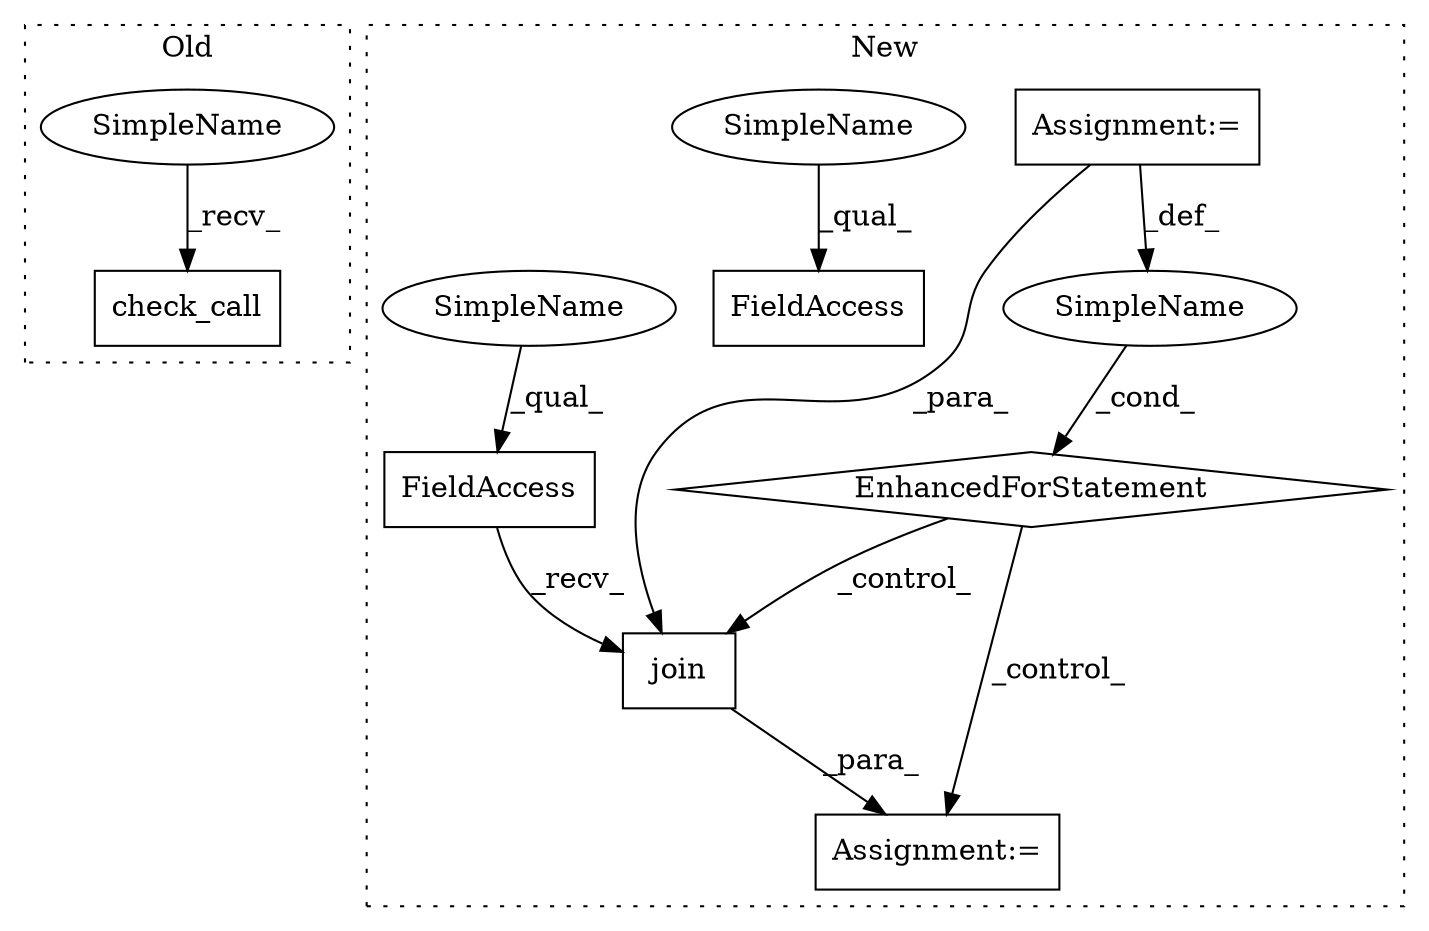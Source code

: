 digraph G {
subgraph cluster0 {
1 [label="check_call" a="32" s="527,595" l="11,1" shape="box"];
9 [label="SimpleName" a="42" s="516" l="10" shape="ellipse"];
label = "Old";
style="dotted";
}
subgraph cluster1 {
2 [label="join" a="32" s="988,1011" l="5,1" shape="box"];
3 [label="FieldAccess" a="22" s="980" l="7" shape="box"];
4 [label="Assignment:=" a="7" s="979" l="1" shape="box"];
5 [label="EnhancedForStatement" a="70" s="735,860" l="87,2" shape="diamond"];
6 [label="FieldAccess" a="22" s="1193" l="7" shape="box"];
7 [label="Assignment:=" a="7" s="683" l="7" shape="box"];
8 [label="SimpleName" a="42" s="826" l="10" shape="ellipse"];
10 [label="SimpleName" a="42" s="1193" l="2" shape="ellipse"];
11 [label="SimpleName" a="42" s="980" l="2" shape="ellipse"];
label = "New";
style="dotted";
}
2 -> 4 [label="_para_"];
3 -> 2 [label="_recv_"];
5 -> 2 [label="_control_"];
5 -> 4 [label="_control_"];
7 -> 8 [label="_def_"];
7 -> 2 [label="_para_"];
8 -> 5 [label="_cond_"];
9 -> 1 [label="_recv_"];
10 -> 6 [label="_qual_"];
11 -> 3 [label="_qual_"];
}